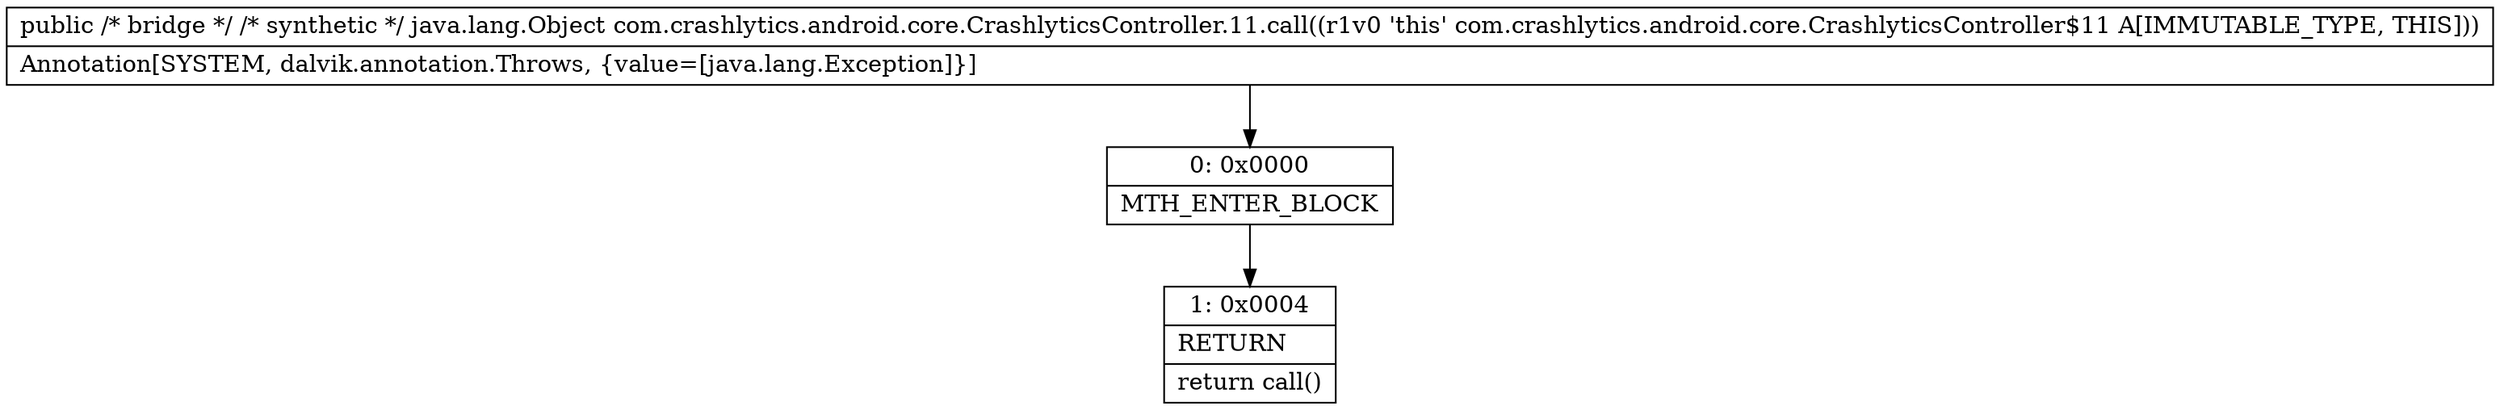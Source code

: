 digraph "CFG forcom.crashlytics.android.core.CrashlyticsController.11.call()Ljava\/lang\/Object;" {
Node_0 [shape=record,label="{0\:\ 0x0000|MTH_ENTER_BLOCK\l}"];
Node_1 [shape=record,label="{1\:\ 0x0004|RETURN\l|return call()\l}"];
MethodNode[shape=record,label="{public \/* bridge *\/ \/* synthetic *\/ java.lang.Object com.crashlytics.android.core.CrashlyticsController.11.call((r1v0 'this' com.crashlytics.android.core.CrashlyticsController$11 A[IMMUTABLE_TYPE, THIS]))  | Annotation[SYSTEM, dalvik.annotation.Throws, \{value=[java.lang.Exception]\}]\l}"];
MethodNode -> Node_0;
Node_0 -> Node_1;
}

